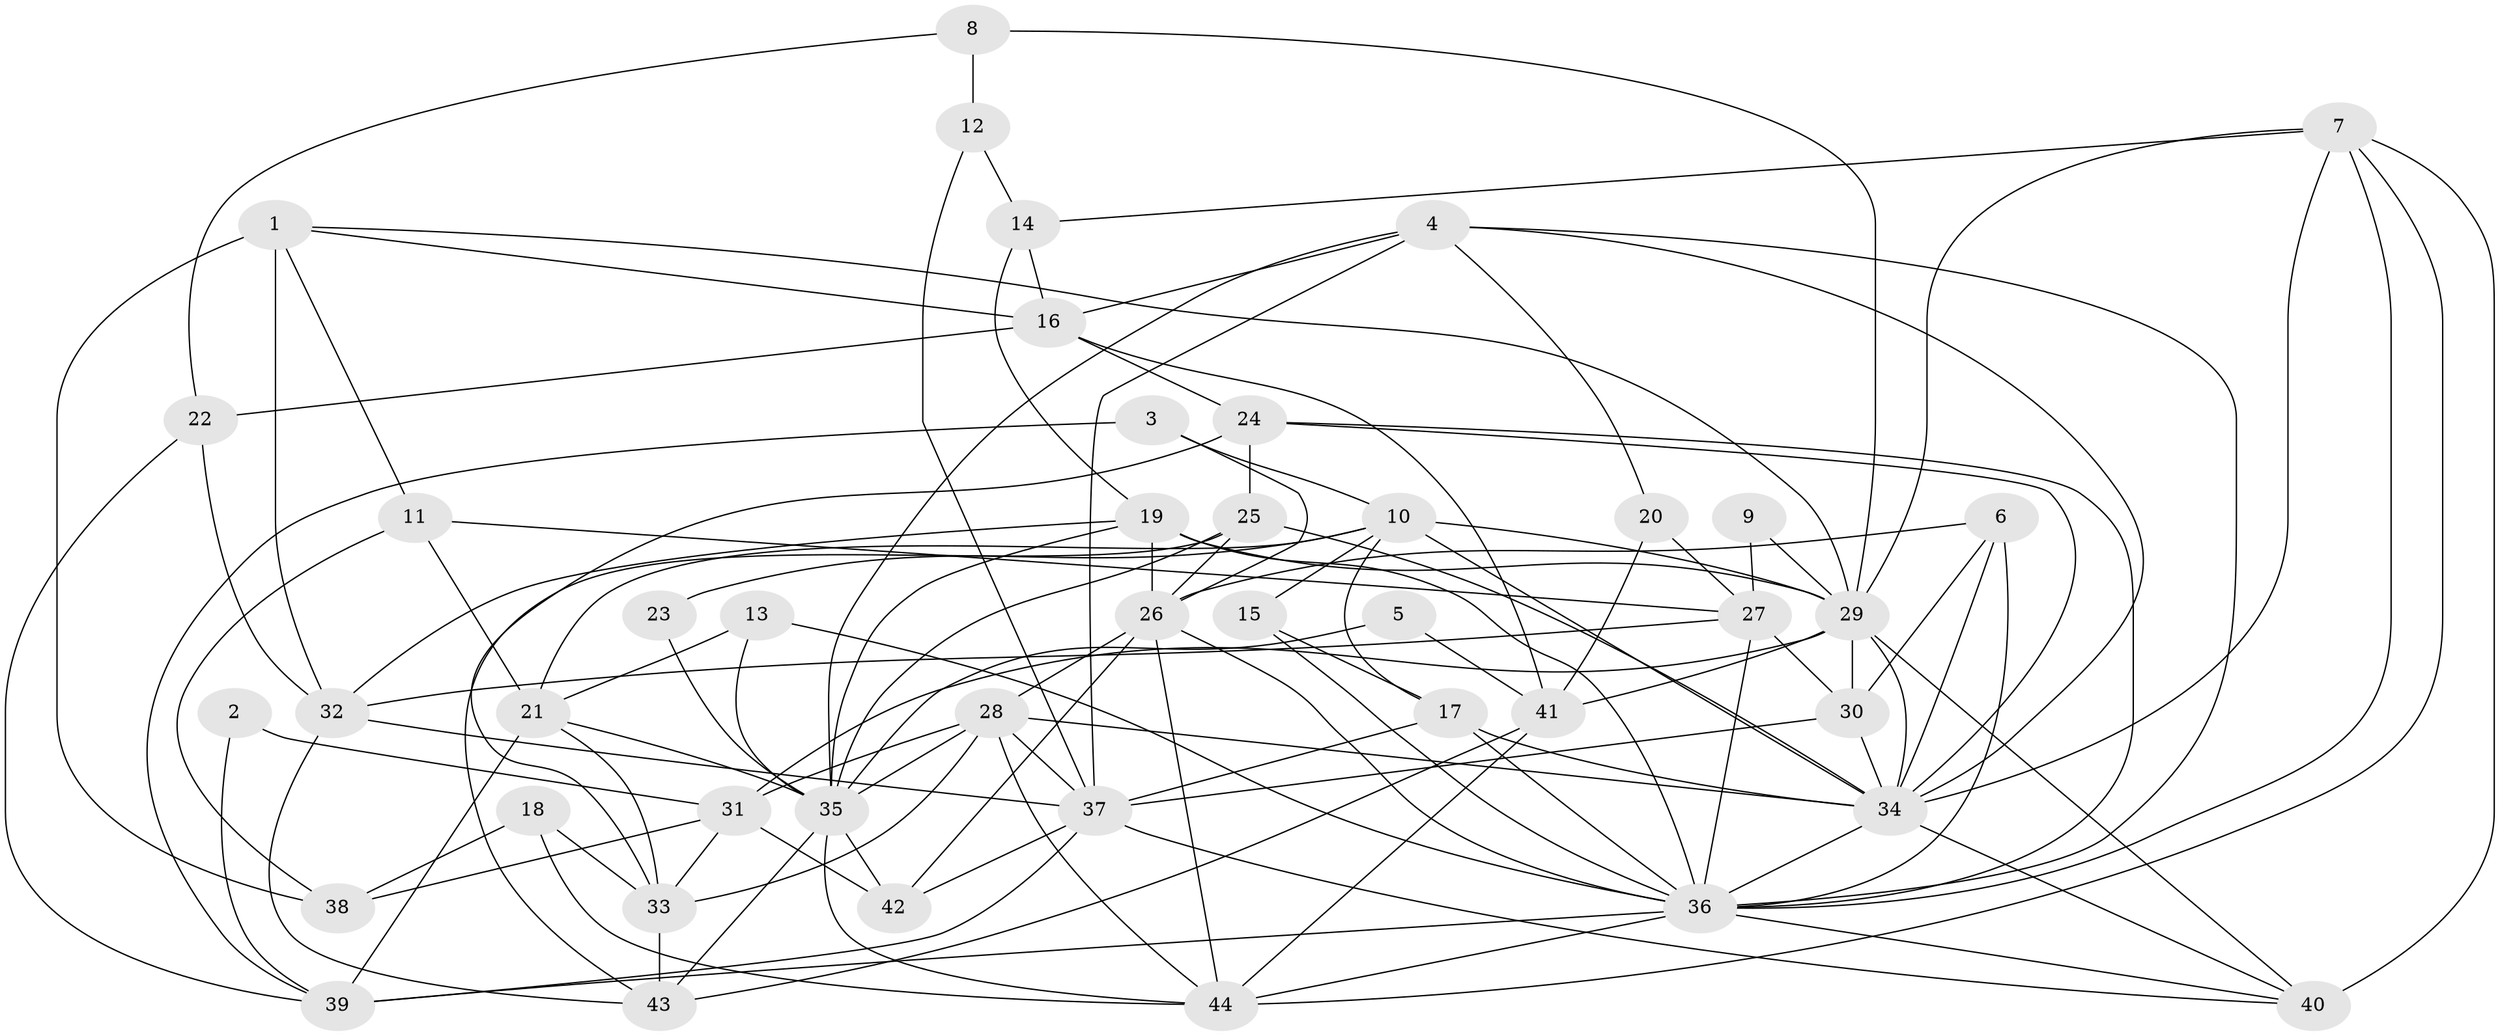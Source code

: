 // original degree distribution, {2: 0.09195402298850575, 6: 0.06896551724137931, 3: 0.3218390804597701, 4: 0.28735632183908044, 5: 0.16091954022988506, 7: 0.06896551724137931}
// Generated by graph-tools (version 1.1) at 2025/50/03/09/25 03:50:09]
// undirected, 44 vertices, 120 edges
graph export_dot {
graph [start="1"]
  node [color=gray90,style=filled];
  1;
  2;
  3;
  4;
  5;
  6;
  7;
  8;
  9;
  10;
  11;
  12;
  13;
  14;
  15;
  16;
  17;
  18;
  19;
  20;
  21;
  22;
  23;
  24;
  25;
  26;
  27;
  28;
  29;
  30;
  31;
  32;
  33;
  34;
  35;
  36;
  37;
  38;
  39;
  40;
  41;
  42;
  43;
  44;
  1 -- 11 [weight=1.0];
  1 -- 16 [weight=1.0];
  1 -- 29 [weight=1.0];
  1 -- 32 [weight=3.0];
  1 -- 38 [weight=1.0];
  2 -- 31 [weight=1.0];
  2 -- 39 [weight=1.0];
  3 -- 10 [weight=1.0];
  3 -- 26 [weight=1.0];
  3 -- 39 [weight=1.0];
  4 -- 16 [weight=1.0];
  4 -- 20 [weight=1.0];
  4 -- 34 [weight=1.0];
  4 -- 35 [weight=1.0];
  4 -- 36 [weight=1.0];
  4 -- 37 [weight=1.0];
  5 -- 35 [weight=1.0];
  5 -- 41 [weight=1.0];
  6 -- 26 [weight=1.0];
  6 -- 30 [weight=1.0];
  6 -- 34 [weight=1.0];
  6 -- 36 [weight=1.0];
  7 -- 14 [weight=1.0];
  7 -- 29 [weight=1.0];
  7 -- 34 [weight=1.0];
  7 -- 36 [weight=1.0];
  7 -- 40 [weight=1.0];
  7 -- 44 [weight=1.0];
  8 -- 12 [weight=1.0];
  8 -- 22 [weight=1.0];
  8 -- 29 [weight=1.0];
  9 -- 27 [weight=1.0];
  9 -- 29 [weight=1.0];
  10 -- 15 [weight=1.0];
  10 -- 17 [weight=1.0];
  10 -- 21 [weight=1.0];
  10 -- 23 [weight=1.0];
  10 -- 29 [weight=1.0];
  10 -- 34 [weight=1.0];
  11 -- 21 [weight=1.0];
  11 -- 27 [weight=1.0];
  11 -- 38 [weight=1.0];
  12 -- 14 [weight=1.0];
  12 -- 37 [weight=1.0];
  13 -- 21 [weight=1.0];
  13 -- 35 [weight=1.0];
  13 -- 36 [weight=1.0];
  14 -- 16 [weight=1.0];
  14 -- 19 [weight=1.0];
  15 -- 17 [weight=1.0];
  15 -- 36 [weight=1.0];
  16 -- 22 [weight=1.0];
  16 -- 24 [weight=2.0];
  16 -- 41 [weight=1.0];
  17 -- 34 [weight=1.0];
  17 -- 36 [weight=1.0];
  17 -- 37 [weight=1.0];
  18 -- 33 [weight=1.0];
  18 -- 38 [weight=1.0];
  18 -- 44 [weight=1.0];
  19 -- 26 [weight=1.0];
  19 -- 29 [weight=1.0];
  19 -- 32 [weight=1.0];
  19 -- 35 [weight=1.0];
  19 -- 36 [weight=1.0];
  20 -- 27 [weight=1.0];
  20 -- 41 [weight=1.0];
  21 -- 33 [weight=1.0];
  21 -- 35 [weight=1.0];
  21 -- 39 [weight=1.0];
  22 -- 32 [weight=1.0];
  22 -- 39 [weight=1.0];
  23 -- 35 [weight=1.0];
  24 -- 25 [weight=1.0];
  24 -- 33 [weight=1.0];
  24 -- 34 [weight=1.0];
  24 -- 36 [weight=1.0];
  25 -- 26 [weight=1.0];
  25 -- 34 [weight=1.0];
  25 -- 35 [weight=1.0];
  25 -- 43 [weight=1.0];
  26 -- 28 [weight=1.0];
  26 -- 36 [weight=1.0];
  26 -- 42 [weight=1.0];
  26 -- 44 [weight=1.0];
  27 -- 30 [weight=1.0];
  27 -- 32 [weight=1.0];
  27 -- 36 [weight=1.0];
  28 -- 31 [weight=1.0];
  28 -- 33 [weight=1.0];
  28 -- 34 [weight=1.0];
  28 -- 35 [weight=2.0];
  28 -- 37 [weight=1.0];
  28 -- 44 [weight=1.0];
  29 -- 30 [weight=1.0];
  29 -- 31 [weight=1.0];
  29 -- 34 [weight=1.0];
  29 -- 40 [weight=2.0];
  29 -- 41 [weight=1.0];
  30 -- 34 [weight=1.0];
  30 -- 37 [weight=1.0];
  31 -- 33 [weight=1.0];
  31 -- 38 [weight=1.0];
  31 -- 42 [weight=1.0];
  32 -- 37 [weight=1.0];
  32 -- 43 [weight=1.0];
  33 -- 43 [weight=1.0];
  34 -- 36 [weight=1.0];
  34 -- 40 [weight=1.0];
  35 -- 42 [weight=1.0];
  35 -- 43 [weight=1.0];
  35 -- 44 [weight=1.0];
  36 -- 39 [weight=1.0];
  36 -- 40 [weight=1.0];
  36 -- 44 [weight=1.0];
  37 -- 39 [weight=1.0];
  37 -- 40 [weight=1.0];
  37 -- 42 [weight=1.0];
  41 -- 43 [weight=1.0];
  41 -- 44 [weight=1.0];
}
